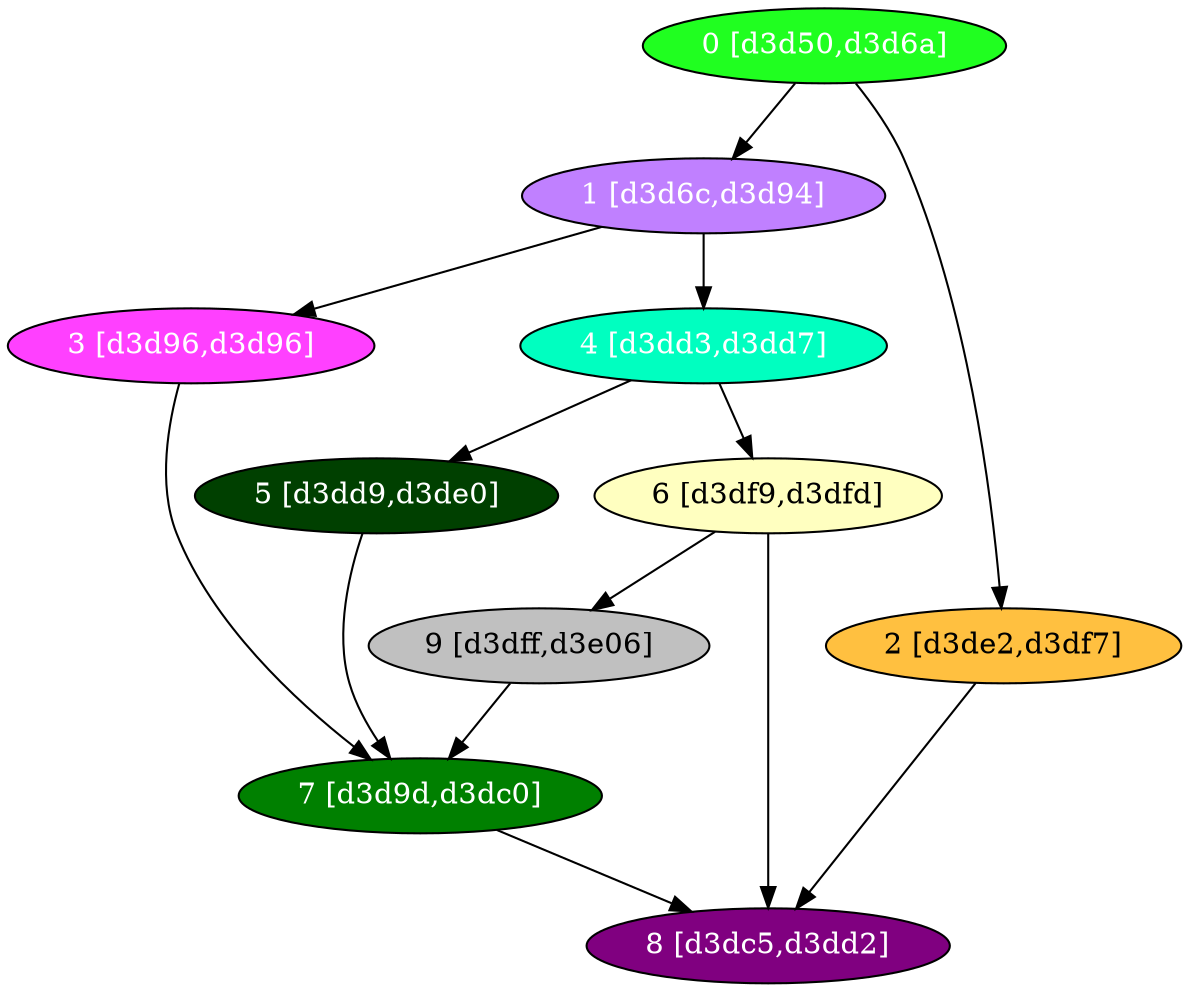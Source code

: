 diGraph libnss3{
	libnss3_0  [style=filled fillcolor="#20FF20" fontcolor="#ffffff" shape=oval label="0 [d3d50,d3d6a]"]
	libnss3_1  [style=filled fillcolor="#C080FF" fontcolor="#ffffff" shape=oval label="1 [d3d6c,d3d94]"]
	libnss3_2  [style=filled fillcolor="#FFC040" fontcolor="#000000" shape=oval label="2 [d3de2,d3df7]"]
	libnss3_3  [style=filled fillcolor="#FF40FF" fontcolor="#ffffff" shape=oval label="3 [d3d96,d3d96]"]
	libnss3_4  [style=filled fillcolor="#00FFC0" fontcolor="#ffffff" shape=oval label="4 [d3dd3,d3dd7]"]
	libnss3_5  [style=filled fillcolor="#004000" fontcolor="#ffffff" shape=oval label="5 [d3dd9,d3de0]"]
	libnss3_6  [style=filled fillcolor="#FFFFC0" fontcolor="#000000" shape=oval label="6 [d3df9,d3dfd]"]
	libnss3_7  [style=filled fillcolor="#008000" fontcolor="#ffffff" shape=oval label="7 [d3d9d,d3dc0]"]
	libnss3_8  [style=filled fillcolor="#800080" fontcolor="#ffffff" shape=oval label="8 [d3dc5,d3dd2]"]
	libnss3_9  [style=filled fillcolor="#C0C0C0" fontcolor="#000000" shape=oval label="9 [d3dff,d3e06]"]

	libnss3_0 -> libnss3_1
	libnss3_0 -> libnss3_2
	libnss3_1 -> libnss3_3
	libnss3_1 -> libnss3_4
	libnss3_2 -> libnss3_8
	libnss3_3 -> libnss3_7
	libnss3_4 -> libnss3_5
	libnss3_4 -> libnss3_6
	libnss3_5 -> libnss3_7
	libnss3_6 -> libnss3_8
	libnss3_6 -> libnss3_9
	libnss3_7 -> libnss3_8
	libnss3_9 -> libnss3_7
}